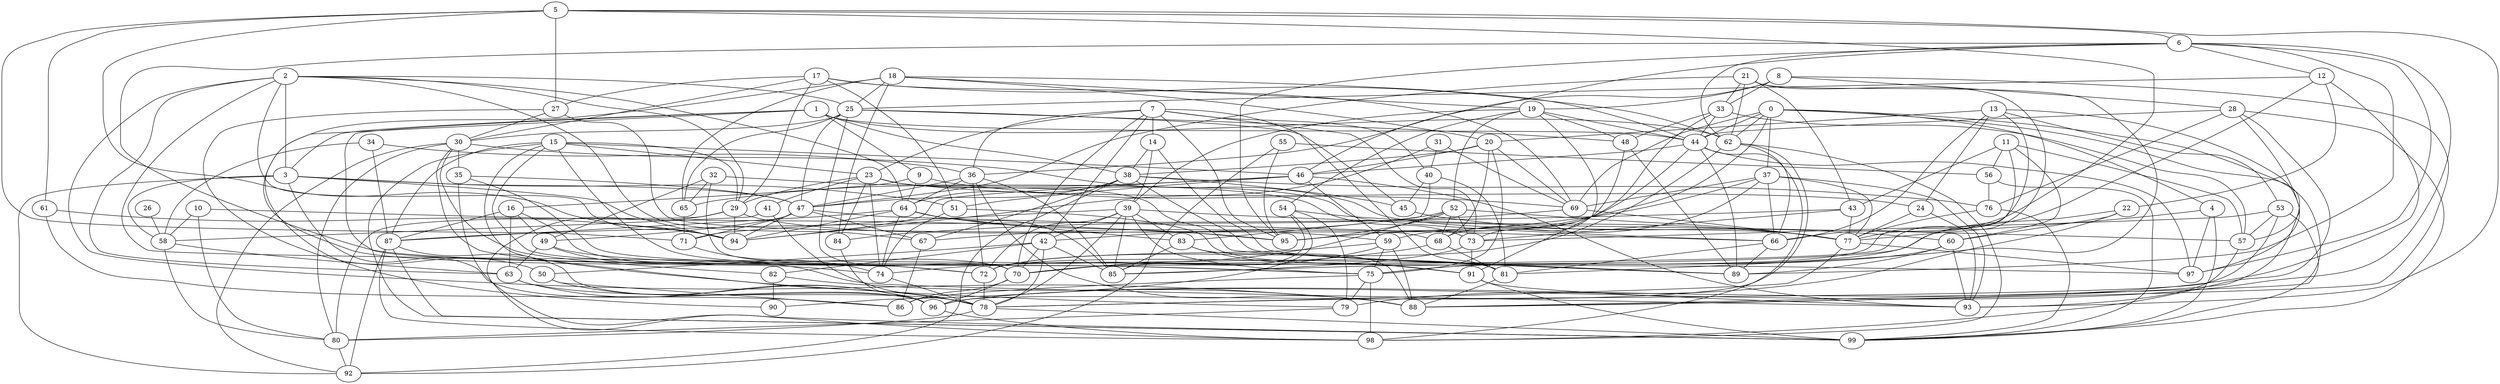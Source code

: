 strict graph "gnp_random_graph(100,0.06)" {
0;
1;
2;
3;
4;
5;
6;
7;
8;
9;
10;
11;
12;
13;
14;
15;
16;
17;
18;
19;
20;
21;
22;
23;
24;
25;
26;
27;
28;
29;
30;
31;
32;
33;
34;
35;
36;
37;
38;
39;
40;
41;
42;
43;
44;
45;
46;
47;
48;
49;
50;
51;
52;
53;
54;
55;
56;
57;
58;
59;
60;
61;
62;
63;
64;
65;
66;
67;
68;
69;
70;
71;
72;
73;
74;
75;
76;
77;
78;
79;
80;
81;
82;
83;
84;
85;
86;
87;
88;
89;
90;
91;
92;
93;
94;
95;
96;
97;
98;
99;
0 -- 99  [is_available=True, prob="0.382581808363"];
0 -- 4  [is_available=True, prob="0.570379009892"];
0 -- 37  [is_available=True, prob="0.62840685726"];
0 -- 44  [is_available=True, prob="0.10675990088"];
0 -- 88  [is_available=True, prob="1.0"];
0 -- 95  [is_available=True, prob="0.150537296162"];
0 -- 62  [is_available=True, prob="0.295562985591"];
0 -- 69  [is_available=True, prob="0.45176033728"];
1 -- 3  [is_available=True, prob="1.0"];
1 -- 38  [is_available=True, prob="1.0"];
1 -- 72  [is_available=True, prob="0.176458599312"];
1 -- 9  [is_available=True, prob="0.822168514659"];
1 -- 44  [is_available=True, prob="1.0"];
1 -- 90  [is_available=True, prob="1.0"];
1 -- 62  [is_available=True, prob="0.371580544874"];
2 -- 64  [is_available=True, prob="0.786074658687"];
2 -- 97  [is_available=True, prob="0.439282119709"];
2 -- 67  [is_available=True, prob="0.204174435916"];
2 -- 3  [is_available=True, prob="0.68428533734"];
2 -- 88  [is_available=True, prob="0.33176451303"];
2 -- 25  [is_available=True, prob="1.0"];
2 -- 29  [is_available=True, prob="0.377030210247"];
2 -- 94  [is_available=True, prob="0.611020977429"];
2 -- 63  [is_available=True, prob="1.0"];
3 -- 96  [is_available=True, prob="0.70045869604"];
3 -- 47  [is_available=True, prob="0.788453495938"];
3 -- 51  [is_available=True, prob="0.33459011227"];
3 -- 58  [is_available=True, prob="0.372205980498"];
3 -- 92  [is_available=True, prob="0.866240977101"];
3 -- 94  [is_available=True, prob="0.890100244661"];
4 -- 97  [is_available=True, prob="0.80771218151"];
4 -- 99  [is_available=True, prob="0.57439194349"];
4 -- 77  [is_available=True, prob="0.833670078699"];
5 -- 66  [is_available=True, prob="0.974709108795"];
5 -- 6  [is_available=True, prob="0.500391603376"];
5 -- 71  [is_available=True, prob="0.585425157253"];
5 -- 61  [is_available=True, prob="0.556862014674"];
5 -- 27  [is_available=True, prob="0.205834461767"];
5 -- 93  [is_available=True, prob="0.907376534215"];
5 -- 94  [is_available=True, prob="0.524270968415"];
6 -- 96  [is_available=True, prob="1.0"];
6 -- 97  [is_available=True, prob="0.0855349763989"];
6 -- 75  [is_available=True, prob="0.707504572622"];
6 -- 12  [is_available=True, prob="1.0"];
6 -- 46  [is_available=True, prob="0.69819902515"];
6 -- 89  [is_available=True, prob="0.910150382267"];
6 -- 62  [is_available=True, prob="1.0"];
6 -- 95  [is_available=True, prob="0.87772086541"];
7 -- 36  [is_available=True, prob="0.130686784742"];
7 -- 70  [is_available=True, prob="0.917485950315"];
7 -- 40  [is_available=True, prob="1.0"];
7 -- 73  [is_available=True, prob="0.738573141644"];
7 -- 42  [is_available=True, prob="0.745897031945"];
7 -- 14  [is_available=True, prob="0.396153707881"];
7 -- 81  [is_available=True, prob="1.0"];
7 -- 23  [is_available=True, prob="0.453026769004"];
7 -- 95  [is_available=True, prob="0.963680384765"];
8 -- 88  [is_available=True, prob="0.505196909877"];
8 -- 33  [is_available=True, prob="0.736362402626"];
8 -- 19  [is_available=True, prob="0.607891967582"];
8 -- 28  [is_available=True, prob="0.937352689312"];
8 -- 36  [is_available=True, prob="0.212784528428"];
9 -- 16  [is_available=True, prob="0.390552384373"];
9 -- 69  [is_available=True, prob="1.0"];
9 -- 64  [is_available=True, prob="0.0438461308579"];
10 -- 80  [is_available=True, prob="0.991550615309"];
10 -- 58  [is_available=True, prob="1.0"];
10 -- 95  [is_available=True, prob="0.157473540607"];
11 -- 56  [is_available=True, prob="0.297670191994"];
11 -- 57  [is_available=True, prob="0.877603287153"];
11 -- 43  [is_available=True, prob="0.619385033632"];
11 -- 60  [is_available=True, prob="1.0"];
11 -- 72  [is_available=True, prob="0.0219819327397"];
12 -- 96  [is_available=True, prob="0.840048153081"];
12 -- 25  [is_available=True, prob="0.890869242057"];
12 -- 75  [is_available=True, prob="1.0"];
12 -- 22  [is_available=True, prob="0.573023182069"];
13 -- 97  [is_available=True, prob="1.0"];
13 -- 66  [is_available=True, prob="0.880481776573"];
13 -- 77  [is_available=True, prob="0.344960112523"];
13 -- 20  [is_available=True, prob="0.686145448626"];
13 -- 53  [is_available=True, prob="0.866421507436"];
13 -- 24  [is_available=True, prob="0.141189727637"];
14 -- 89  [is_available=True, prob="0.968445311052"];
14 -- 39  [is_available=True, prob="0.246158265015"];
14 -- 38  [is_available=True, prob="1.0"];
15 -- 99  [is_available=True, prob="1.0"];
15 -- 72  [is_available=True, prob="0.982732382695"];
15 -- 87  [is_available=True, prob="0.684572835648"];
15 -- 78  [is_available=True, prob="0.0673462140272"];
15 -- 81  [is_available=True, prob="0.463015730547"];
15 -- 46  [is_available=True, prob="0.465204346397"];
15 -- 23  [is_available=True, prob="0.764488126947"];
15 -- 29  [is_available=True, prob="0.585567947137"];
16 -- 87  [is_available=True, prob="0.716507683146"];
16 -- 63  [is_available=True, prob="0.72698874831"];
16 -- 70  [is_available=True, prob="0.718324688539"];
16 -- 49  [is_available=True, prob="0.306643792591"];
17 -- 69  [is_available=True, prob="0.439250281908"];
17 -- 51  [is_available=True, prob="1.0"];
17 -- 30  [is_available=True, prob="0.955980489722"];
17 -- 27  [is_available=True, prob="0.751224930133"];
17 -- 29  [is_available=True, prob="0.101310895173"];
17 -- 62  [is_available=True, prob="1.0"];
18 -- 84  [is_available=True, prob="0.513253992528"];
18 -- 65  [is_available=True, prob="0.59463497582"];
18 -- 74  [is_available=True, prob="0.314099723004"];
18 -- 44  [is_available=True, prob="0.0464650235641"];
18 -- 19  [is_available=True, prob="1.0"];
18 -- 20  [is_available=True, prob="0.1054369785"];
18 -- 25  [is_available=True, prob="1.0"];
19 -- 39  [is_available=True, prob="1.0"];
19 -- 44  [is_available=True, prob="1.0"];
19 -- 48  [is_available=True, prob="0.30956040349"];
19 -- 52  [is_available=True, prob="0.47981395441"];
19 -- 54  [is_available=True, prob="0.997730162208"];
19 -- 91  [is_available=True, prob="1.0"];
20 -- 68  [is_available=True, prob="1.0"];
20 -- 69  [is_available=True, prob="0.563277769878"];
20 -- 38  [is_available=True, prob="0.460069676978"];
20 -- 75  [is_available=True, prob="0.616092636849"];
20 -- 46  [is_available=True, prob="0.590993844752"];
21 -- 33  [is_available=True, prob="0.820242567552"];
21 -- 70  [is_available=True, prob="0.916256157035"];
21 -- 43  [is_available=True, prob="0.568986487896"];
21 -- 47  [is_available=True, prob="0.304511307463"];
21 -- 81  [is_available=True, prob="0.189520686891"];
21 -- 62  [is_available=True, prob="0.242864328985"];
22 -- 60  [is_available=True, prob="0.92217815744"];
22 -- 85  [is_available=True, prob="0.38665574722"];
22 -- 79  [is_available=True, prob="0.79932497568"];
23 -- 66  [is_available=True, prob="1.0"];
23 -- 41  [is_available=True, prob="0.364041863245"];
23 -- 74  [is_available=True, prob="1.0"];
23 -- 84  [is_available=True, prob="1.0"];
23 -- 24  [is_available=True, prob="0.264838687478"];
23 -- 89  [is_available=True, prob="1.0"];
23 -- 29  [is_available=True, prob="0.95234056733"];
24 -- 93  [is_available=True, prob="0.535240204481"];
24 -- 77  [is_available=True, prob="0.604138579407"];
25 -- 65  [is_available=True, prob="0.85729530024"];
25 -- 70  [is_available=True, prob="0.947097838813"];
25 -- 45  [is_available=True, prob="0.0256693593679"];
25 -- 47  [is_available=True, prob="1.0"];
25 -- 48  [is_available=True, prob="1.0"];
25 -- 30  [is_available=True, prob="0.368045421631"];
26 -- 58  [is_available=True, prob="0.803936478319"];
27 -- 50  [is_available=True, prob="1.0"];
27 -- 68  [is_available=True, prob="0.767631763316"];
27 -- 30  [is_available=True, prob="0.690937216186"];
28 -- 98  [is_available=True, prob="0.513241004116"];
28 -- 99  [is_available=True, prob="0.403374740692"];
28 -- 76  [is_available=True, prob="1.0"];
28 -- 44  [is_available=True, prob="0.591008370305"];
28 -- 57  [is_available=True, prob="0.743372413175"];
29 -- 98  [is_available=True, prob="0.118014107091"];
29 -- 80  [is_available=True, prob="1.0"];
29 -- 59  [is_available=True, prob="1.0"];
29 -- 94  [is_available=True, prob="0.861810308828"];
30 -- 35  [is_available=True, prob="0.0540333619566"];
30 -- 77  [is_available=True, prob="0.928773895329"];
30 -- 79  [is_available=True, prob="1.0"];
30 -- 80  [is_available=True, prob="0.275611383356"];
30 -- 82  [is_available=True, prob="0.424696206126"];
30 -- 92  [is_available=True, prob="0.785615954815"];
31 -- 40  [is_available=True, prob="0.496343825204"];
31 -- 69  [is_available=True, prob="0.190582990303"];
31 -- 94  [is_available=True, prob="0.138305193608"];
32 -- 49  [is_available=True, prob="0.327006710125"];
32 -- 73  [is_available=True, prob="0.842877683579"];
32 -- 70  [is_available=True, prob="0.0117455867863"];
32 -- 65  [is_available=True, prob="0.610618213925"];
33 -- 44  [is_available=True, prob="0.452318173238"];
33 -- 48  [is_available=True, prob="0.758776617481"];
33 -- 57  [is_available=True, prob="0.435188100747"];
33 -- 95  [is_available=True, prob="0.355381775242"];
34 -- 58  [is_available=True, prob="0.425583289099"];
34 -- 36  [is_available=True, prob="0.00492971067634"];
34 -- 87  [is_available=True, prob="0.192836262045"];
35 -- 99  [is_available=True, prob="1.0"];
35 -- 75  [is_available=True, prob="0.908838288747"];
35 -- 47  [is_available=True, prob="0.245337307665"];
36 -- 64  [is_available=True, prob="0.457589879858"];
36 -- 47  [is_available=True, prob="0.255304403864"];
36 -- 72  [is_available=True, prob="0.667002032274"];
36 -- 85  [is_available=True, prob="1.0"];
36 -- 88  [is_available=True, prob="0.429859915363"];
37 -- 66  [is_available=True, prob="0.376460958927"];
37 -- 69  [is_available=True, prob="0.662774932955"];
37 -- 42  [is_available=True, prob="0.709538587286"];
37 -- 77  [is_available=True, prob="0.41957651601"];
37 -- 59  [is_available=True, prob="1.0"];
37 -- 93  [is_available=True, prob="0.946016434599"];
38 -- 64  [is_available=True, prob="0.110900598831"];
38 -- 67  [is_available=True, prob="0.039107609056"];
38 -- 76  [is_available=True, prob="1.0"];
38 -- 45  [is_available=True, prob="0.879214772391"];
38 -- 47  [is_available=True, prob="0.90163214118"];
38 -- 89  [is_available=True, prob="0.438507070231"];
38 -- 92  [is_available=True, prob="0.308117699937"];
39 -- 83  [is_available=True, prob="0.457502494772"];
39 -- 71  [is_available=True, prob="1.0"];
39 -- 72  [is_available=True, prob="1.0"];
39 -- 42  [is_available=True, prob="1.0"];
39 -- 75  [is_available=True, prob="0.274770918894"];
39 -- 78  [is_available=True, prob="0.981216954194"];
39 -- 57  [is_available=True, prob="0.736066725034"];
39 -- 85  [is_available=True, prob="0.330429465673"];
40 -- 81  [is_available=True, prob="1.0"];
40 -- 83  [is_available=True, prob="0.579973122995"];
40 -- 45  [is_available=True, prob="1.0"];
41 -- 58  [is_available=True, prob="0.895399781249"];
41 -- 78  [is_available=True, prob="0.553111401548"];
42 -- 70  [is_available=True, prob="0.977424853948"];
42 -- 82  [is_available=True, prob="1.0"];
42 -- 78  [is_available=True, prob="0.557454948518"];
42 -- 50  [is_available=True, prob="1.0"];
42 -- 85  [is_available=True, prob="0.0221471374351"];
43 -- 73  [is_available=True, prob="0.852083092381"];
43 -- 87  [is_available=True, prob="0.445307745265"];
43 -- 77  [is_available=True, prob="0.658855115029"];
44 -- 98  [is_available=True, prob="0.271357879988"];
44 -- 68  [is_available=True, prob="0.776460667498"];
44 -- 46  [is_available=True, prob="1.0"];
44 -- 97  [is_available=True, prob="0.868923690579"];
44 -- 89  [is_available=True, prob="0.114244570238"];
45 -- 60  [is_available=True, prob="0.66719949859"];
46 -- 65  [is_available=True, prob="0.374856402513"];
46 -- 51  [is_available=True, prob="0.787779256167"];
46 -- 59  [is_available=True, prob="0.829694325079"];
46 -- 93  [is_available=True, prob="0.055599282137"];
46 -- 94  [is_available=True, prob="0.205687971289"];
47 -- 66  [is_available=True, prob="0.978743740041"];
47 -- 71  [is_available=True, prob="1.0"];
47 -- 67  [is_available=True, prob="0.315884833726"];
47 -- 49  [is_available=True, prob="0.322970189257"];
47 -- 94  [is_available=True, prob="0.461800728911"];
48 -- 89  [is_available=True, prob="0.636912109373"];
48 -- 73  [is_available=True, prob="0.807194203974"];
49 -- 72  [is_available=True, prob="0.817032571987"];
49 -- 93  [is_available=True, prob="0.753587090495"];
49 -- 63  [is_available=True, prob="0.187828471285"];
50 -- 96  [is_available=True, prob="0.0945774968084"];
50 -- 86  [is_available=True, prob="0.759840566489"];
51 -- 91  [is_available=True, prob="1.0"];
51 -- 74  [is_available=True, prob="0.0520188871255"];
52 -- 67  [is_available=True, prob="0.90679890173"];
52 -- 68  [is_available=True, prob="0.469422939801"];
52 -- 70  [is_available=True, prob="0.373426340621"];
52 -- 73  [is_available=True, prob="0.272323405182"];
52 -- 77  [is_available=True, prob="1.0"];
52 -- 95  [is_available=True, prob="0.820445060891"];
53 -- 88  [is_available=True, prob="1.0"];
53 -- 57  [is_available=True, prob="0.992673896111"];
53 -- 78  [is_available=True, prob="1.0"];
53 -- 73  [is_available=True, prob="0.923930387803"];
54 -- 90  [is_available=True, prob="0.510700121969"];
54 -- 77  [is_available=True, prob="0.286764459563"];
54 -- 85  [is_available=True, prob="0.779266543908"];
54 -- 79  [is_available=True, prob="0.418919741791"];
55 -- 56  [is_available=True, prob="0.363719265808"];
55 -- 92  [is_available=True, prob="0.40606532464"];
55 -- 95  [is_available=True, prob="0.182799381235"];
56 -- 99  [is_available=True, prob="0.653055041091"];
56 -- 76  [is_available=True, prob="0.322234840522"];
57 -- 93  [is_available=True, prob="1.0"];
58 -- 80  [is_available=True, prob="1.0"];
58 -- 63  [is_available=True, prob="0.320298902106"];
59 -- 70  [is_available=True, prob="0.221854301118"];
59 -- 72  [is_available=True, prob="1.0"];
59 -- 75  [is_available=True, prob="0.759901612812"];
59 -- 88  [is_available=True, prob="0.277092731704"];
60 -- 75  [is_available=True, prob="1.0"];
60 -- 89  [is_available=True, prob="0.402941989582"];
60 -- 93  [is_available=True, prob="1.0"];
61 -- 94  [is_available=True, prob="0.0939046714315"];
61 -- 86  [is_available=True, prob="1.0"];
62 -- 66  [is_available=True, prob="0.914364302754"];
62 -- 72  [is_available=True, prob="0.516129085476"];
62 -- 96  [is_available=True, prob="1.0"];
62 -- 98  [is_available=True, prob="1.0"];
63 -- 96  [is_available=True, prob="0.0065441839493"];
63 -- 78  [is_available=True, prob="0.817439716915"];
64 -- 74  [is_available=True, prob="0.833528304672"];
64 -- 83  [is_available=True, prob="0.485597130633"];
64 -- 85  [is_available=True, prob="1.0"];
64 -- 87  [is_available=True, prob="0.433113465586"];
64 -- 94  [is_available=True, prob="0.914042659806"];
64 -- 95  [is_available=True, prob="1.0"];
65 -- 71  [is_available=True, prob="0.133816720957"];
66 -- 81  [is_available=True, prob="0.354783312917"];
66 -- 89  [is_available=True, prob="1.0"];
67 -- 86  [is_available=True, prob="0.109634133643"];
68 -- 74  [is_available=True, prob="1.0"];
68 -- 81  [is_available=True, prob="0.768413781652"];
69 -- 77  [is_available=True, prob="0.479323593857"];
69 -- 84  [is_available=True, prob="0.963816502702"];
70 -- 96  [is_available=True, prob="1.0"];
70 -- 86  [is_available=True, prob="0.707825697528"];
71 -- 74  [is_available=True, prob="0.632768770436"];
72 -- 78  [is_available=True, prob="1.0"];
73 -- 91  [is_available=True, prob="0.207820773385"];
73 -- 85  [is_available=True, prob="0.205782538674"];
74 -- 78  [is_available=True, prob="0.435358715392"];
75 -- 98  [is_available=True, prob="0.546698583367"];
75 -- 79  [is_available=True, prob="0.38762491914"];
75 -- 86  [is_available=True, prob="0.862777067915"];
76 -- 99  [is_available=True, prob="0.0473626274731"];
76 -- 77  [is_available=True, prob="0.342908925515"];
77 -- 97  [is_available=True, prob="0.860281881031"];
77 -- 78  [is_available=True, prob="0.00823551240887"];
78 -- 99  [is_available=True, prob="0.435229848366"];
78 -- 80  [is_available=True, prob="1.0"];
79 -- 80  [is_available=True, prob="0.0485835551702"];
80 -- 92  [is_available=True, prob="0.951733189964"];
81 -- 88  [is_available=True, prob="0.852579830069"];
82 -- 88  [is_available=True, prob="1.0"];
82 -- 90  [is_available=True, prob="0.59123046904"];
83 -- 85  [is_available=True, prob="1.0"];
83 -- 88  [is_available=True, prob="0.640370120282"];
83 -- 91  [is_available=True, prob="0.62199767024"];
84 -- 96  [is_available=True, prob="0.508456411053"];
87 -- 96  [is_available=True, prob="0.172957760658"];
87 -- 99  [is_available=True, prob="0.43265817973"];
87 -- 98  [is_available=True, prob="0.0880502879797"];
87 -- 92  [is_available=True, prob="0.805973970774"];
91 -- 99  [is_available=True, prob="0.612170548258"];
91 -- 93  [is_available=True, prob="0.685176058849"];
96 -- 98  [is_available=True, prob="1.0"];
}
